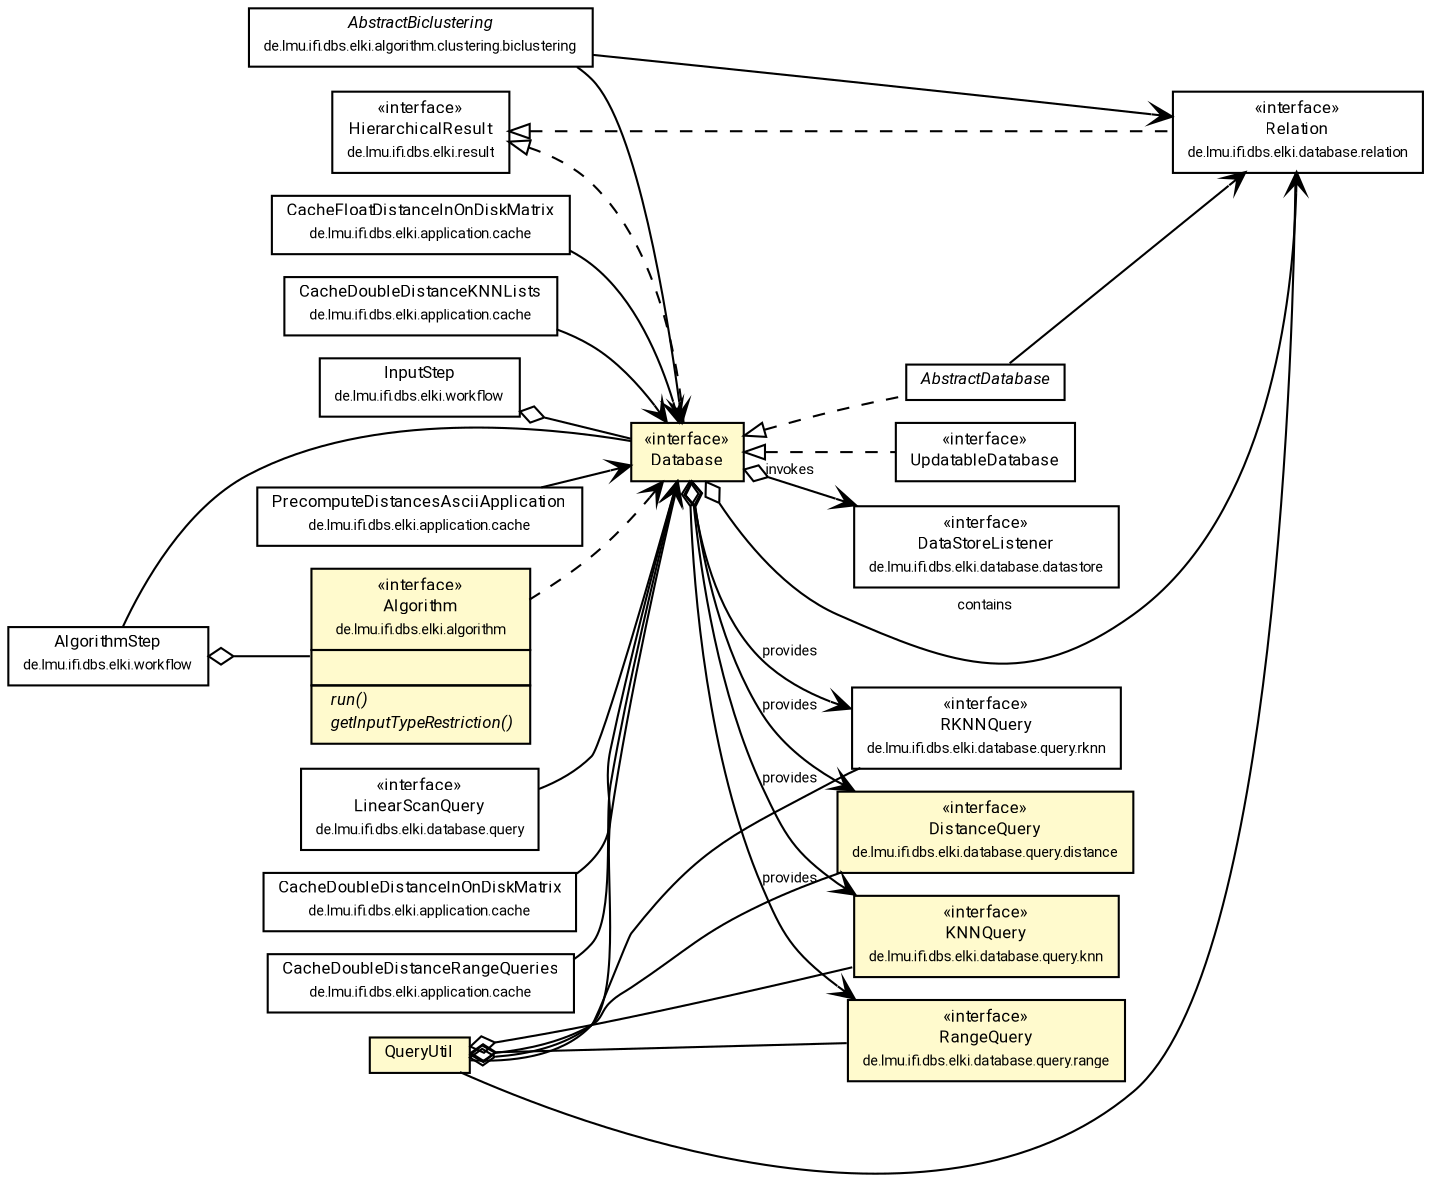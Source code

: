 #!/usr/local/bin/dot
#
# Class diagram 
# Generated by UMLGraph version R5_7_2-60-g0e99a6 (http://www.spinellis.gr/umlgraph/)
#

digraph G {
	graph [fontnames="svg"]
	edge [fontname="Roboto",fontsize=7,labelfontname="Roboto",labelfontsize=7,color="black"];
	node [fontname="Roboto",fontcolor="black",fontsize=8,shape=plaintext,margin=0,width=0,height=0];
	nodesep=0.15;
	ranksep=0.25;
	rankdir=LR;
	// de.lmu.ifi.dbs.elki.workflow.InputStep
	c3148664 [label=<<table title="de.lmu.ifi.dbs.elki.workflow.InputStep" border="0" cellborder="1" cellspacing="0" cellpadding="2" href="../workflow/InputStep.html" target="_parent">
		<tr><td><table border="0" cellspacing="0" cellpadding="1">
		<tr><td align="center" balign="center"> <font face="Roboto">InputStep</font> </td></tr>
		<tr><td align="center" balign="center"> <font face="Roboto" point-size="7.0">de.lmu.ifi.dbs.elki.workflow</font> </td></tr>
		</table></td></tr>
		</table>>, URL="../workflow/InputStep.html"];
	// de.lmu.ifi.dbs.elki.workflow.AlgorithmStep
	c3148674 [label=<<table title="de.lmu.ifi.dbs.elki.workflow.AlgorithmStep" border="0" cellborder="1" cellspacing="0" cellpadding="2" href="../workflow/AlgorithmStep.html" target="_parent">
		<tr><td><table border="0" cellspacing="0" cellpadding="1">
		<tr><td align="center" balign="center"> <font face="Roboto">AlgorithmStep</font> </td></tr>
		<tr><td align="center" balign="center"> <font face="Roboto" point-size="7.0">de.lmu.ifi.dbs.elki.workflow</font> </td></tr>
		</table></td></tr>
		</table>>, URL="../workflow/AlgorithmStep.html"];
	// de.lmu.ifi.dbs.elki.algorithm.clustering.biclustering.AbstractBiclustering<V extends de.lmu.ifi.dbs.elki.data.NumberVector, M extends de.lmu.ifi.dbs.elki.data.model.BiclusterModel>
	c3149540 [label=<<table title="de.lmu.ifi.dbs.elki.algorithm.clustering.biclustering.AbstractBiclustering" border="0" cellborder="1" cellspacing="0" cellpadding="2" href="../algorithm/clustering/biclustering/AbstractBiclustering.html" target="_parent">
		<tr><td><table border="0" cellspacing="0" cellpadding="1">
		<tr><td align="center" balign="center"> <font face="Roboto"><i>AbstractBiclustering</i></font> </td></tr>
		<tr><td align="center" balign="center"> <font face="Roboto" point-size="7.0">de.lmu.ifi.dbs.elki.algorithm.clustering.biclustering</font> </td></tr>
		</table></td></tr>
		</table>>, URL="../algorithm/clustering/biclustering/AbstractBiclustering.html"];
	// de.lmu.ifi.dbs.elki.result.HierarchicalResult
	c3149765 [label=<<table title="de.lmu.ifi.dbs.elki.result.HierarchicalResult" border="0" cellborder="1" cellspacing="0" cellpadding="2" href="../result/HierarchicalResult.html" target="_parent">
		<tr><td><table border="0" cellspacing="0" cellpadding="1">
		<tr><td align="center" balign="center"> &#171;interface&#187; </td></tr>
		<tr><td align="center" balign="center"> <font face="Roboto">HierarchicalResult</font> </td></tr>
		<tr><td align="center" balign="center"> <font face="Roboto" point-size="7.0">de.lmu.ifi.dbs.elki.result</font> </td></tr>
		</table></td></tr>
		</table>>, URL="../result/HierarchicalResult.html"];
	// de.lmu.ifi.dbs.elki.database.query.distance.DistanceQuery<O>
	c3149772 [label=<<table title="de.lmu.ifi.dbs.elki.database.query.distance.DistanceQuery" border="0" cellborder="1" cellspacing="0" cellpadding="2" bgcolor="LemonChiffon" href="query/distance/DistanceQuery.html" target="_parent">
		<tr><td><table border="0" cellspacing="0" cellpadding="1">
		<tr><td align="center" balign="center"> &#171;interface&#187; </td></tr>
		<tr><td align="center" balign="center"> <font face="Roboto">DistanceQuery</font> </td></tr>
		<tr><td align="center" balign="center"> <font face="Roboto" point-size="7.0">de.lmu.ifi.dbs.elki.database.query.distance</font> </td></tr>
		</table></td></tr>
		</table>>, URL="query/distance/DistanceQuery.html"];
	// de.lmu.ifi.dbs.elki.database.query.knn.KNNQuery<O>
	c3149776 [label=<<table title="de.lmu.ifi.dbs.elki.database.query.knn.KNNQuery" border="0" cellborder="1" cellspacing="0" cellpadding="2" bgcolor="LemonChiffon" href="query/knn/KNNQuery.html" target="_parent">
		<tr><td><table border="0" cellspacing="0" cellpadding="1">
		<tr><td align="center" balign="center"> &#171;interface&#187; </td></tr>
		<tr><td align="center" balign="center"> <font face="Roboto">KNNQuery</font> </td></tr>
		<tr><td align="center" balign="center"> <font face="Roboto" point-size="7.0">de.lmu.ifi.dbs.elki.database.query.knn</font> </td></tr>
		</table></td></tr>
		</table>>, URL="query/knn/KNNQuery.html"];
	// de.lmu.ifi.dbs.elki.database.query.range.RangeQuery<O>
	c3149778 [label=<<table title="de.lmu.ifi.dbs.elki.database.query.range.RangeQuery" border="0" cellborder="1" cellspacing="0" cellpadding="2" bgcolor="LemonChiffon" href="query/range/RangeQuery.html" target="_parent">
		<tr><td><table border="0" cellspacing="0" cellpadding="1">
		<tr><td align="center" balign="center"> &#171;interface&#187; </td></tr>
		<tr><td align="center" balign="center"> <font face="Roboto">RangeQuery</font> </td></tr>
		<tr><td align="center" balign="center"> <font face="Roboto" point-size="7.0">de.lmu.ifi.dbs.elki.database.query.range</font> </td></tr>
		</table></td></tr>
		</table>>, URL="query/range/RangeQuery.html"];
	// de.lmu.ifi.dbs.elki.database.query.rknn.RKNNQuery<O>
	c3149780 [label=<<table title="de.lmu.ifi.dbs.elki.database.query.rknn.RKNNQuery" border="0" cellborder="1" cellspacing="0" cellpadding="2" href="query/rknn/RKNNQuery.html" target="_parent">
		<tr><td><table border="0" cellspacing="0" cellpadding="1">
		<tr><td align="center" balign="center"> &#171;interface&#187; </td></tr>
		<tr><td align="center" balign="center"> <font face="Roboto">RKNNQuery</font> </td></tr>
		<tr><td align="center" balign="center"> <font face="Roboto" point-size="7.0">de.lmu.ifi.dbs.elki.database.query.rknn</font> </td></tr>
		</table></td></tr>
		</table>>, URL="query/rknn/RKNNQuery.html"];
	// de.lmu.ifi.dbs.elki.database.relation.Relation<O>
	c3149789 [label=<<table title="de.lmu.ifi.dbs.elki.database.relation.Relation" border="0" cellborder="1" cellspacing="0" cellpadding="2" href="relation/Relation.html" target="_parent">
		<tr><td><table border="0" cellspacing="0" cellpadding="1">
		<tr><td align="center" balign="center"> &#171;interface&#187; </td></tr>
		<tr><td align="center" balign="center"> <font face="Roboto">Relation</font> </td></tr>
		<tr><td align="center" balign="center"> <font face="Roboto" point-size="7.0">de.lmu.ifi.dbs.elki.database.relation</font> </td></tr>
		</table></td></tr>
		</table>>, URL="relation/Relation.html"];
	// de.lmu.ifi.dbs.elki.database.UpdatableDatabase
	c3149790 [label=<<table title="de.lmu.ifi.dbs.elki.database.UpdatableDatabase" border="0" cellborder="1" cellspacing="0" cellpadding="2" href="UpdatableDatabase.html" target="_parent">
		<tr><td><table border="0" cellspacing="0" cellpadding="1">
		<tr><td align="center" balign="center"> &#171;interface&#187; </td></tr>
		<tr><td align="center" balign="center"> <font face="Roboto">UpdatableDatabase</font> </td></tr>
		</table></td></tr>
		</table>>, URL="UpdatableDatabase.html"];
	// de.lmu.ifi.dbs.elki.database.Database
	c3149791 [label=<<table title="de.lmu.ifi.dbs.elki.database.Database" border="0" cellborder="1" cellspacing="0" cellpadding="2" bgcolor="lemonChiffon" href="Database.html" target="_parent">
		<tr><td><table border="0" cellspacing="0" cellpadding="1">
		<tr><td align="center" balign="center"> &#171;interface&#187; </td></tr>
		<tr><td align="center" balign="center"> <font face="Roboto">Database</font> </td></tr>
		</table></td></tr>
		</table>>, URL="Database.html"];
	// de.lmu.ifi.dbs.elki.algorithm.Algorithm
	c3149832 [label=<<table title="de.lmu.ifi.dbs.elki.algorithm.Algorithm" border="0" cellborder="1" cellspacing="0" cellpadding="2" bgcolor="LemonChiffon" href="../algorithm/Algorithm.html" target="_parent">
		<tr><td><table border="0" cellspacing="0" cellpadding="1">
		<tr><td align="center" balign="center"> &#171;interface&#187; </td></tr>
		<tr><td align="center" balign="center"> <font face="Roboto">Algorithm</font> </td></tr>
		<tr><td align="center" balign="center"> <font face="Roboto" point-size="7.0">de.lmu.ifi.dbs.elki.algorithm</font> </td></tr>
		</table></td></tr>
		<tr><td><table border="0" cellspacing="0" cellpadding="1">
		<tr><td align="left" balign="left">  </td></tr>
		</table></td></tr>
		<tr><td><table border="0" cellspacing="0" cellpadding="1">
		<tr><td align="left" balign="left"> <i> run()</i> </td></tr>
		<tr><td align="left" balign="left"> <i> getInputTypeRestriction()</i> </td></tr>
		</table></td></tr>
		</table>>, URL="../algorithm/Algorithm.html"];
	// de.lmu.ifi.dbs.elki.database.datastore.DataStoreListener
	c3149969 [label=<<table title="de.lmu.ifi.dbs.elki.database.datastore.DataStoreListener" border="0" cellborder="1" cellspacing="0" cellpadding="2" href="datastore/DataStoreListener.html" target="_parent">
		<tr><td><table border="0" cellspacing="0" cellpadding="1">
		<tr><td align="center" balign="center"> &#171;interface&#187; </td></tr>
		<tr><td align="center" balign="center"> <font face="Roboto">DataStoreListener</font> </td></tr>
		<tr><td align="center" balign="center"> <font face="Roboto" point-size="7.0">de.lmu.ifi.dbs.elki.database.datastore</font> </td></tr>
		</table></td></tr>
		</table>>, URL="datastore/DataStoreListener.html"];
	// de.lmu.ifi.dbs.elki.database.query.LinearScanQuery
	c3150846 [label=<<table title="de.lmu.ifi.dbs.elki.database.query.LinearScanQuery" border="0" cellborder="1" cellspacing="0" cellpadding="2" href="query/LinearScanQuery.html" target="_parent">
		<tr><td><table border="0" cellspacing="0" cellpadding="1">
		<tr><td align="center" balign="center"> &#171;interface&#187; </td></tr>
		<tr><td align="center" balign="center"> <font face="Roboto">LinearScanQuery</font> </td></tr>
		<tr><td align="center" balign="center"> <font face="Roboto" point-size="7.0">de.lmu.ifi.dbs.elki.database.query</font> </td></tr>
		</table></td></tr>
		</table>>, URL="query/LinearScanQuery.html"];
	// de.lmu.ifi.dbs.elki.database.AbstractDatabase
	c3150856 [label=<<table title="de.lmu.ifi.dbs.elki.database.AbstractDatabase" border="0" cellborder="1" cellspacing="0" cellpadding="2" href="AbstractDatabase.html" target="_parent">
		<tr><td><table border="0" cellspacing="0" cellpadding="1">
		<tr><td align="center" balign="center"> <font face="Roboto"><i>AbstractDatabase</i></font> </td></tr>
		</table></td></tr>
		</table>>, URL="AbstractDatabase.html"];
	// de.lmu.ifi.dbs.elki.database.QueryUtil
	c3150869 [label=<<table title="de.lmu.ifi.dbs.elki.database.QueryUtil" border="0" cellborder="1" cellspacing="0" cellpadding="2" bgcolor="LemonChiffon" href="QueryUtil.html" target="_parent">
		<tr><td><table border="0" cellspacing="0" cellpadding="1">
		<tr><td align="center" balign="center"> <font face="Roboto">QueryUtil</font> </td></tr>
		</table></td></tr>
		</table>>, URL="QueryUtil.html"];
	// de.lmu.ifi.dbs.elki.application.cache.CacheDoubleDistanceInOnDiskMatrix<O>
	c3151765 [label=<<table title="de.lmu.ifi.dbs.elki.application.cache.CacheDoubleDistanceInOnDiskMatrix" border="0" cellborder="1" cellspacing="0" cellpadding="2" href="../application/cache/CacheDoubleDistanceInOnDiskMatrix.html" target="_parent">
		<tr><td><table border="0" cellspacing="0" cellpadding="1">
		<tr><td align="center" balign="center"> <font face="Roboto">CacheDoubleDistanceInOnDiskMatrix</font> </td></tr>
		<tr><td align="center" balign="center"> <font face="Roboto" point-size="7.0">de.lmu.ifi.dbs.elki.application.cache</font> </td></tr>
		</table></td></tr>
		</table>>, URL="../application/cache/CacheDoubleDistanceInOnDiskMatrix.html"];
	// de.lmu.ifi.dbs.elki.application.cache.CacheDoubleDistanceRangeQueries<O>
	c3151767 [label=<<table title="de.lmu.ifi.dbs.elki.application.cache.CacheDoubleDistanceRangeQueries" border="0" cellborder="1" cellspacing="0" cellpadding="2" href="../application/cache/CacheDoubleDistanceRangeQueries.html" target="_parent">
		<tr><td><table border="0" cellspacing="0" cellpadding="1">
		<tr><td align="center" balign="center"> <font face="Roboto">CacheDoubleDistanceRangeQueries</font> </td></tr>
		<tr><td align="center" balign="center"> <font face="Roboto" point-size="7.0">de.lmu.ifi.dbs.elki.application.cache</font> </td></tr>
		</table></td></tr>
		</table>>, URL="../application/cache/CacheDoubleDistanceRangeQueries.html"];
	// de.lmu.ifi.dbs.elki.application.cache.CacheFloatDistanceInOnDiskMatrix<O>
	c3151769 [label=<<table title="de.lmu.ifi.dbs.elki.application.cache.CacheFloatDistanceInOnDiskMatrix" border="0" cellborder="1" cellspacing="0" cellpadding="2" href="../application/cache/CacheFloatDistanceInOnDiskMatrix.html" target="_parent">
		<tr><td><table border="0" cellspacing="0" cellpadding="1">
		<tr><td align="center" balign="center"> <font face="Roboto">CacheFloatDistanceInOnDiskMatrix</font> </td></tr>
		<tr><td align="center" balign="center"> <font face="Roboto" point-size="7.0">de.lmu.ifi.dbs.elki.application.cache</font> </td></tr>
		</table></td></tr>
		</table>>, URL="../application/cache/CacheFloatDistanceInOnDiskMatrix.html"];
	// de.lmu.ifi.dbs.elki.application.cache.CacheDoubleDistanceKNNLists<O>
	c3151771 [label=<<table title="de.lmu.ifi.dbs.elki.application.cache.CacheDoubleDistanceKNNLists" border="0" cellborder="1" cellspacing="0" cellpadding="2" href="../application/cache/CacheDoubleDistanceKNNLists.html" target="_parent">
		<tr><td><table border="0" cellspacing="0" cellpadding="1">
		<tr><td align="center" balign="center"> <font face="Roboto">CacheDoubleDistanceKNNLists</font> </td></tr>
		<tr><td align="center" balign="center"> <font face="Roboto" point-size="7.0">de.lmu.ifi.dbs.elki.application.cache</font> </td></tr>
		</table></td></tr>
		</table>>, URL="../application/cache/CacheDoubleDistanceKNNLists.html"];
	// de.lmu.ifi.dbs.elki.application.cache.PrecomputeDistancesAsciiApplication<O>
	c3151773 [label=<<table title="de.lmu.ifi.dbs.elki.application.cache.PrecomputeDistancesAsciiApplication" border="0" cellborder="1" cellspacing="0" cellpadding="2" href="../application/cache/PrecomputeDistancesAsciiApplication.html" target="_parent">
		<tr><td><table border="0" cellspacing="0" cellpadding="1">
		<tr><td align="center" balign="center"> <font face="Roboto">PrecomputeDistancesAsciiApplication</font> </td></tr>
		<tr><td align="center" balign="center"> <font face="Roboto" point-size="7.0">de.lmu.ifi.dbs.elki.application.cache</font> </td></tr>
		</table></td></tr>
		</table>>, URL="../application/cache/PrecomputeDistancesAsciiApplication.html"];
	// de.lmu.ifi.dbs.elki.workflow.InputStep has de.lmu.ifi.dbs.elki.database.Database
	c3148664 -> c3149791 [arrowhead=none,arrowtail=ediamond,dir=back,weight=4];
	// de.lmu.ifi.dbs.elki.workflow.AlgorithmStep has de.lmu.ifi.dbs.elki.algorithm.Algorithm
	c3148674 -> c3149832 [arrowhead=none,arrowtail=ediamond,dir=back,weight=4];
	// de.lmu.ifi.dbs.elki.workflow.AlgorithmStep assoc de.lmu.ifi.dbs.elki.database.Database
	c3148674 -> c3149791 [arrowhead=none,weight=2];
	// de.lmu.ifi.dbs.elki.database.relation.Relation<O> implements de.lmu.ifi.dbs.elki.result.HierarchicalResult
	c3149765 -> c3149789 [arrowtail=empty,style=dashed,dir=back,weight=9];
	// de.lmu.ifi.dbs.elki.database.UpdatableDatabase implements de.lmu.ifi.dbs.elki.database.Database
	c3149791 -> c3149790 [arrowtail=empty,style=dashed,dir=back,weight=9];
	// de.lmu.ifi.dbs.elki.database.Database implements de.lmu.ifi.dbs.elki.result.HierarchicalResult
	c3149765 -> c3149791 [arrowtail=empty,style=dashed,dir=back,weight=9];
	// de.lmu.ifi.dbs.elki.database.Database navhas de.lmu.ifi.dbs.elki.database.query.distance.DistanceQuery<O>
	c3149791 -> c3149772 [arrowhead=open,arrowtail=ediamond,dir=both,weight=3,label="provides"];
	// de.lmu.ifi.dbs.elki.database.Database navhas de.lmu.ifi.dbs.elki.database.query.knn.KNNQuery<O>
	c3149791 -> c3149776 [arrowhead=open,arrowtail=ediamond,dir=both,weight=3,label="provides"];
	// de.lmu.ifi.dbs.elki.database.Database navhas de.lmu.ifi.dbs.elki.database.query.range.RangeQuery<O>
	c3149791 -> c3149778 [arrowhead=open,arrowtail=ediamond,dir=both,weight=3,label="provides"];
	// de.lmu.ifi.dbs.elki.database.Database navhas de.lmu.ifi.dbs.elki.database.query.rknn.RKNNQuery<O>
	c3149791 -> c3149780 [arrowhead=open,arrowtail=ediamond,dir=both,weight=3,label="provides"];
	// de.lmu.ifi.dbs.elki.database.Database navhas de.lmu.ifi.dbs.elki.database.relation.Relation<O>
	c3149791 -> c3149789 [arrowhead=open,arrowtail=ediamond,dir=both,weight=3,label="contains"];
	// de.lmu.ifi.dbs.elki.database.Database navhas de.lmu.ifi.dbs.elki.database.datastore.DataStoreListener
	c3149791 -> c3149969 [arrowhead=open,arrowtail=ediamond,dir=both,weight=3,label="invokes"];
	// de.lmu.ifi.dbs.elki.algorithm.Algorithm depend de.lmu.ifi.dbs.elki.database.Database
	c3149832 -> c3149791 [arrowhead=open,style=dashed,weight=0];
	// de.lmu.ifi.dbs.elki.database.query.LinearScanQuery assoc de.lmu.ifi.dbs.elki.database.Database
	c3150846 -> c3149791 [arrowhead=none,weight=2];
	// de.lmu.ifi.dbs.elki.database.AbstractDatabase implements de.lmu.ifi.dbs.elki.database.Database
	c3149791 -> c3150856 [arrowtail=empty,style=dashed,dir=back,weight=9];
	// de.lmu.ifi.dbs.elki.database.QueryUtil has de.lmu.ifi.dbs.elki.database.query.distance.DistanceQuery<O>
	c3150869 -> c3149772 [arrowhead=none,arrowtail=ediamond,dir=back,weight=4];
	// de.lmu.ifi.dbs.elki.database.QueryUtil has de.lmu.ifi.dbs.elki.database.query.knn.KNNQuery<O>
	c3150869 -> c3149776 [arrowhead=none,arrowtail=ediamond,dir=back,weight=4];
	// de.lmu.ifi.dbs.elki.database.QueryUtil has de.lmu.ifi.dbs.elki.database.query.range.RangeQuery<O>
	c3150869 -> c3149778 [arrowhead=none,arrowtail=ediamond,dir=back,weight=4];
	// de.lmu.ifi.dbs.elki.database.QueryUtil has de.lmu.ifi.dbs.elki.database.query.rknn.RKNNQuery<O>
	c3150869 -> c3149780 [arrowhead=none,arrowtail=ediamond,dir=back,weight=4];
	// de.lmu.ifi.dbs.elki.database.QueryUtil assoc de.lmu.ifi.dbs.elki.database.Database
	c3150869 -> c3149791 [arrowhead=none,weight=2];
	// de.lmu.ifi.dbs.elki.database.QueryUtil assoc de.lmu.ifi.dbs.elki.database.relation.Relation<O>
	c3150869 -> c3149789 [arrowhead=none,weight=2];
	// de.lmu.ifi.dbs.elki.algorithm.clustering.biclustering.AbstractBiclustering<V extends de.lmu.ifi.dbs.elki.data.NumberVector, M extends de.lmu.ifi.dbs.elki.data.model.BiclusterModel> navassoc de.lmu.ifi.dbs.elki.database.Database
	c3149540 -> c3149791 [arrowhead=open,weight=1];
	// de.lmu.ifi.dbs.elki.algorithm.clustering.biclustering.AbstractBiclustering<V extends de.lmu.ifi.dbs.elki.data.NumberVector, M extends de.lmu.ifi.dbs.elki.data.model.BiclusterModel> navassoc de.lmu.ifi.dbs.elki.database.relation.Relation<O>
	c3149540 -> c3149789 [arrowhead=open,weight=1];
	// de.lmu.ifi.dbs.elki.database.AbstractDatabase navassoc de.lmu.ifi.dbs.elki.database.relation.Relation<O>
	c3150856 -> c3149789 [arrowhead=open,weight=1,headlabel="*"];
	// de.lmu.ifi.dbs.elki.application.cache.CacheDoubleDistanceInOnDiskMatrix<O> navassoc de.lmu.ifi.dbs.elki.database.Database
	c3151765 -> c3149791 [arrowhead=open,weight=1];
	// de.lmu.ifi.dbs.elki.application.cache.CacheDoubleDistanceRangeQueries<O> navassoc de.lmu.ifi.dbs.elki.database.Database
	c3151767 -> c3149791 [arrowhead=open,weight=1];
	// de.lmu.ifi.dbs.elki.application.cache.CacheFloatDistanceInOnDiskMatrix<O> navassoc de.lmu.ifi.dbs.elki.database.Database
	c3151769 -> c3149791 [arrowhead=open,weight=1];
	// de.lmu.ifi.dbs.elki.application.cache.CacheDoubleDistanceKNNLists<O> navassoc de.lmu.ifi.dbs.elki.database.Database
	c3151771 -> c3149791 [arrowhead=open,weight=1];
	// de.lmu.ifi.dbs.elki.application.cache.PrecomputeDistancesAsciiApplication<O> navassoc de.lmu.ifi.dbs.elki.database.Database
	c3151773 -> c3149791 [arrowhead=open,weight=1];
}

